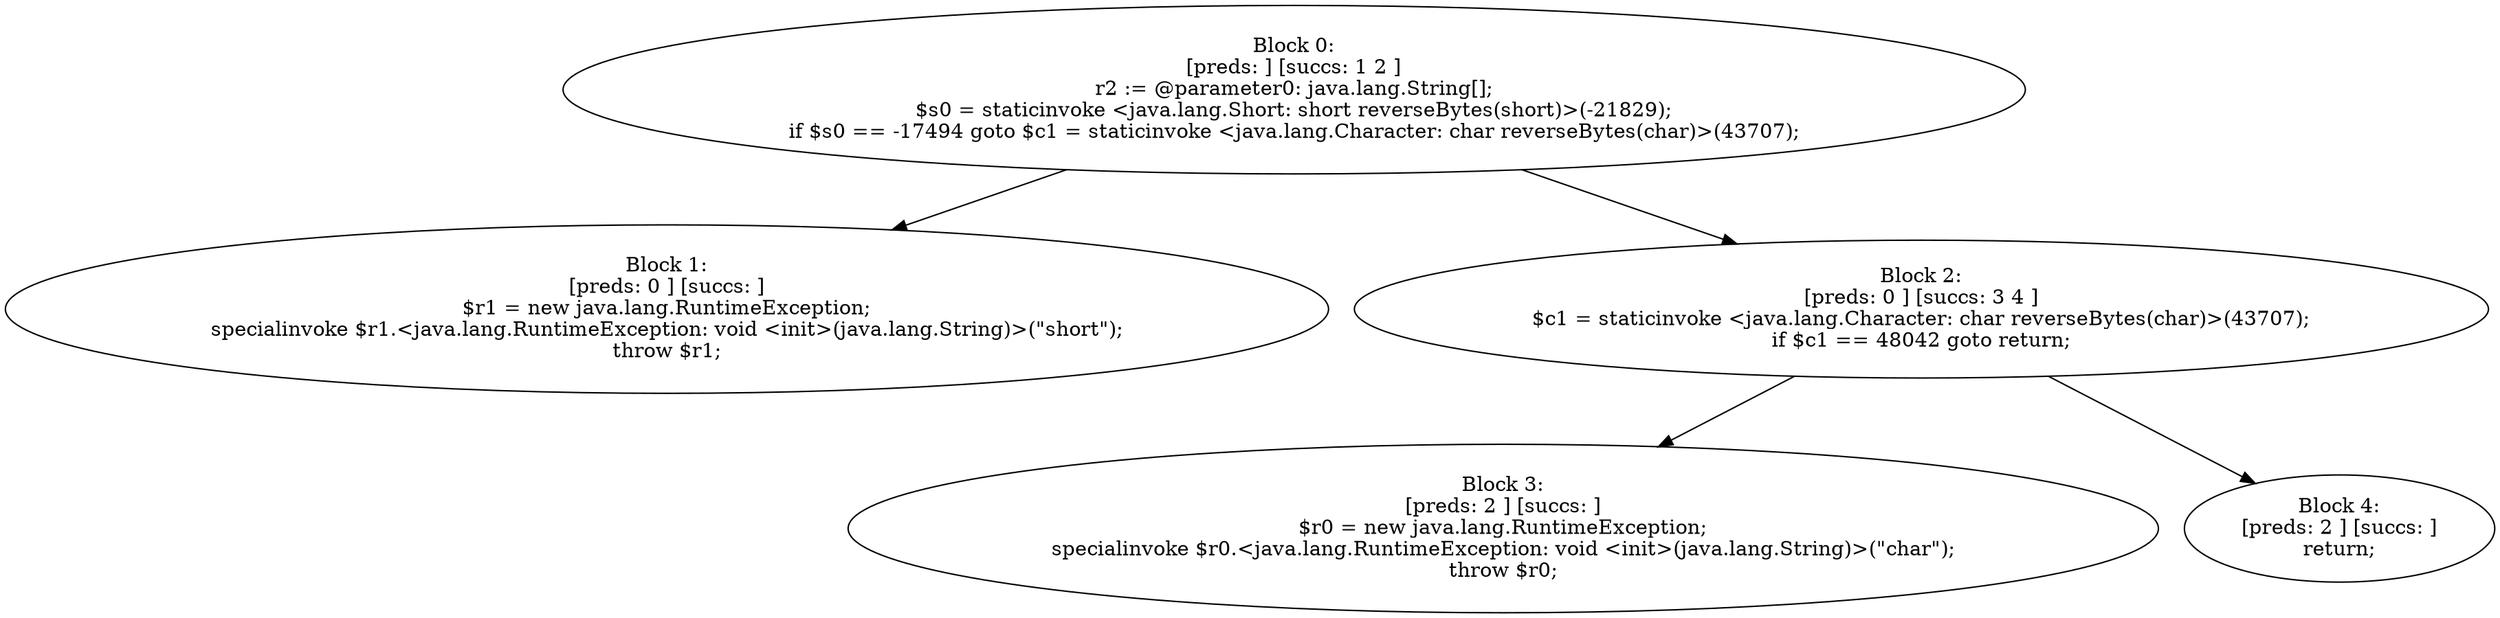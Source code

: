 digraph "unitGraph" {
    "Block 0:
[preds: ] [succs: 1 2 ]
r2 := @parameter0: java.lang.String[];
$s0 = staticinvoke <java.lang.Short: short reverseBytes(short)>(-21829);
if $s0 == -17494 goto $c1 = staticinvoke <java.lang.Character: char reverseBytes(char)>(43707);
"
    "Block 1:
[preds: 0 ] [succs: ]
$r1 = new java.lang.RuntimeException;
specialinvoke $r1.<java.lang.RuntimeException: void <init>(java.lang.String)>(\"short\");
throw $r1;
"
    "Block 2:
[preds: 0 ] [succs: 3 4 ]
$c1 = staticinvoke <java.lang.Character: char reverseBytes(char)>(43707);
if $c1 == 48042 goto return;
"
    "Block 3:
[preds: 2 ] [succs: ]
$r0 = new java.lang.RuntimeException;
specialinvoke $r0.<java.lang.RuntimeException: void <init>(java.lang.String)>(\"char\");
throw $r0;
"
    "Block 4:
[preds: 2 ] [succs: ]
return;
"
    "Block 0:
[preds: ] [succs: 1 2 ]
r2 := @parameter0: java.lang.String[];
$s0 = staticinvoke <java.lang.Short: short reverseBytes(short)>(-21829);
if $s0 == -17494 goto $c1 = staticinvoke <java.lang.Character: char reverseBytes(char)>(43707);
"->"Block 1:
[preds: 0 ] [succs: ]
$r1 = new java.lang.RuntimeException;
specialinvoke $r1.<java.lang.RuntimeException: void <init>(java.lang.String)>(\"short\");
throw $r1;
";
    "Block 0:
[preds: ] [succs: 1 2 ]
r2 := @parameter0: java.lang.String[];
$s0 = staticinvoke <java.lang.Short: short reverseBytes(short)>(-21829);
if $s0 == -17494 goto $c1 = staticinvoke <java.lang.Character: char reverseBytes(char)>(43707);
"->"Block 2:
[preds: 0 ] [succs: 3 4 ]
$c1 = staticinvoke <java.lang.Character: char reverseBytes(char)>(43707);
if $c1 == 48042 goto return;
";
    "Block 2:
[preds: 0 ] [succs: 3 4 ]
$c1 = staticinvoke <java.lang.Character: char reverseBytes(char)>(43707);
if $c1 == 48042 goto return;
"->"Block 3:
[preds: 2 ] [succs: ]
$r0 = new java.lang.RuntimeException;
specialinvoke $r0.<java.lang.RuntimeException: void <init>(java.lang.String)>(\"char\");
throw $r0;
";
    "Block 2:
[preds: 0 ] [succs: 3 4 ]
$c1 = staticinvoke <java.lang.Character: char reverseBytes(char)>(43707);
if $c1 == 48042 goto return;
"->"Block 4:
[preds: 2 ] [succs: ]
return;
";
}
